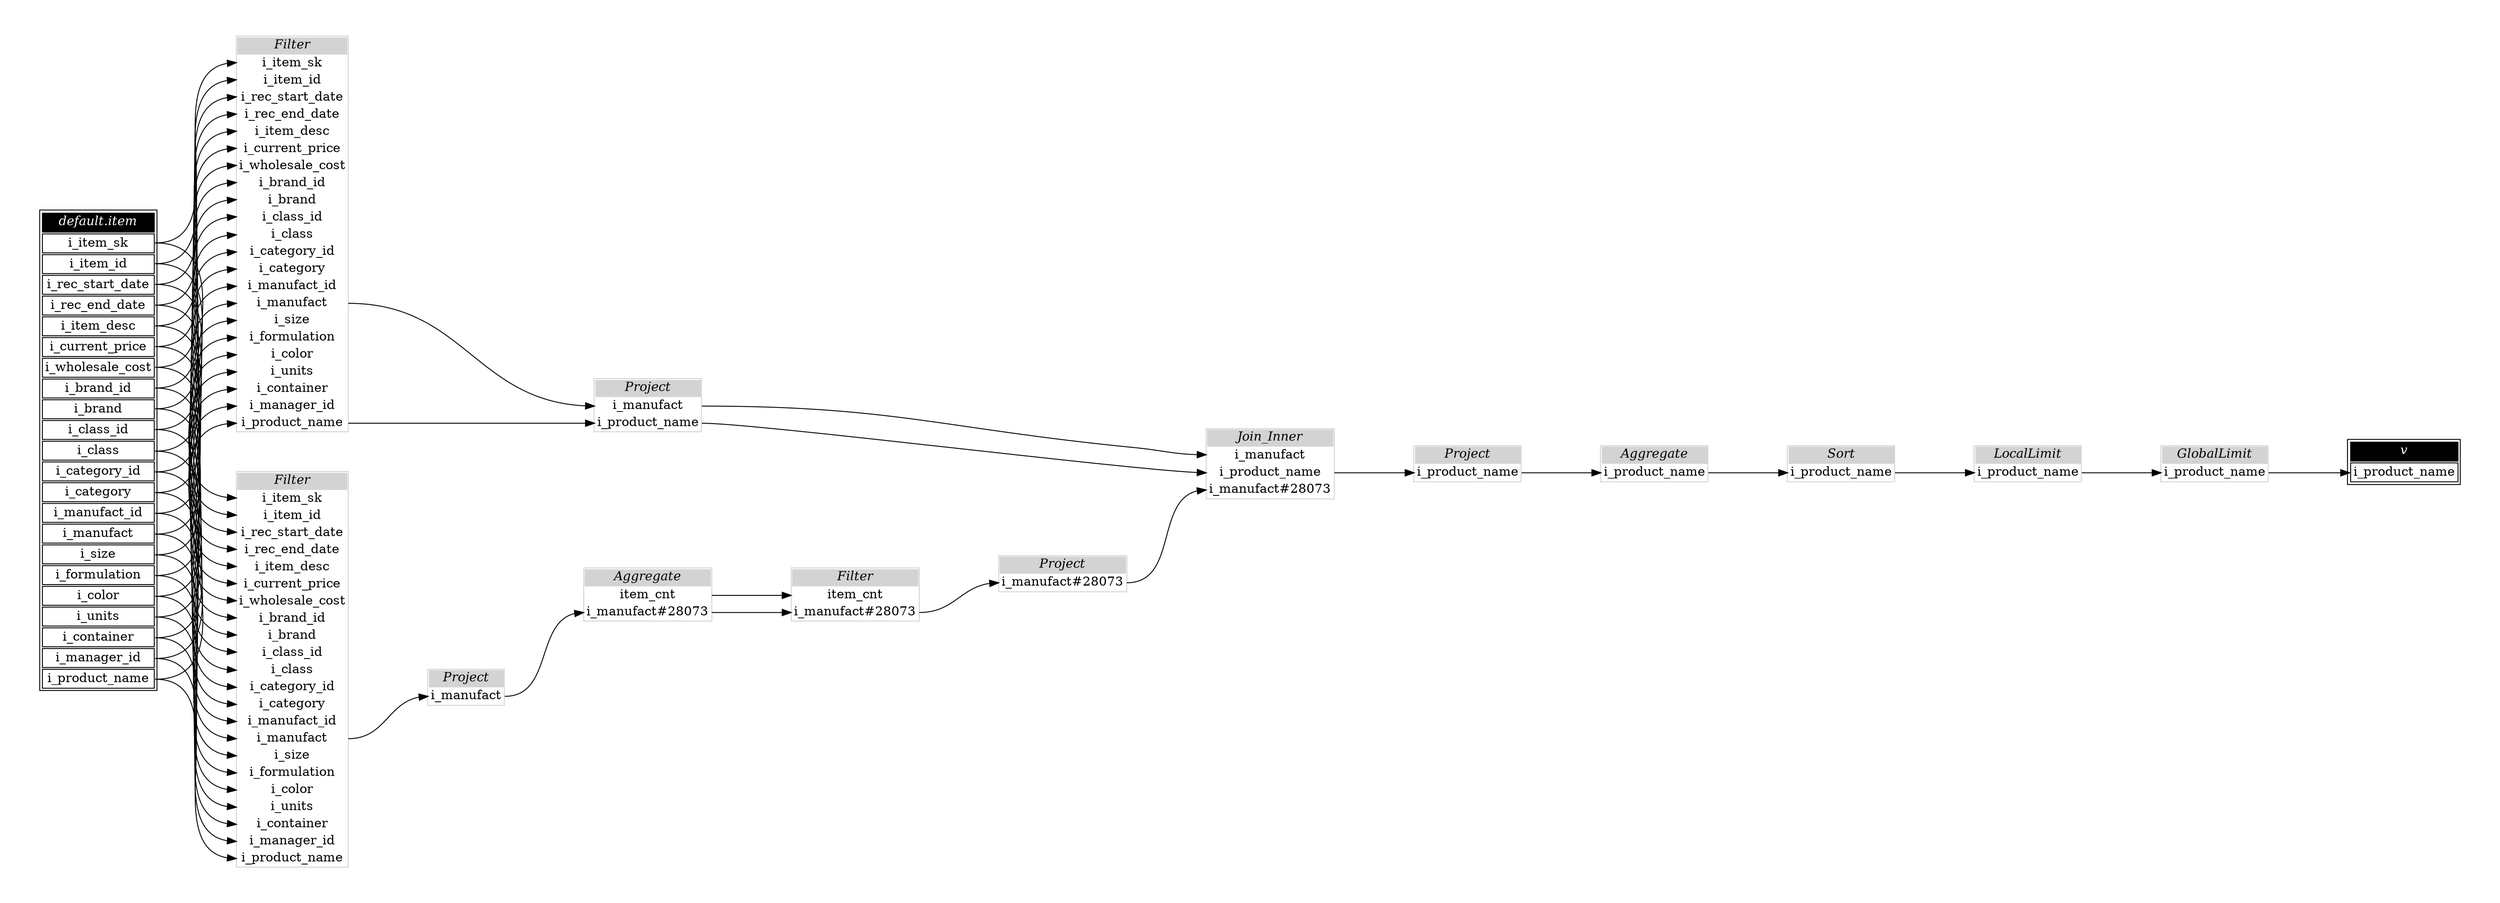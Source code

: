 // Automatically generated by TPCDSFlowTestSuite


digraph {
  graph [pad="0.5" nodesep="0.5" ranksep="1" fontname="Helvetica" rankdir=LR];
  node [shape=plaintext]

  
"Aggregate_a518a0b" [label=<
<table color="lightgray" border="1" cellborder="0" cellspacing="0">
  <tr><td bgcolor="lightgray" port="nodeName"><i>Aggregate</i></td></tr>
  <tr><td port="0">item_cnt</td></tr>
<tr><td port="1">i_manufact#28073</td></tr>
</table>>];
     

"Aggregate_a909401" [label=<
<table color="lightgray" border="1" cellborder="0" cellspacing="0">
  <tr><td bgcolor="lightgray" port="nodeName"><i>Aggregate</i></td></tr>
  <tr><td port="0">i_product_name</td></tr>
</table>>];
     

"Filter_9abf9a2" [label=<
<table color="lightgray" border="1" cellborder="0" cellspacing="0">
  <tr><td bgcolor="lightgray" port="nodeName"><i>Filter</i></td></tr>
  <tr><td port="0">i_item_sk</td></tr>
<tr><td port="1">i_item_id</td></tr>
<tr><td port="2">i_rec_start_date</td></tr>
<tr><td port="3">i_rec_end_date</td></tr>
<tr><td port="4">i_item_desc</td></tr>
<tr><td port="5">i_current_price</td></tr>
<tr><td port="6">i_wholesale_cost</td></tr>
<tr><td port="7">i_brand_id</td></tr>
<tr><td port="8">i_brand</td></tr>
<tr><td port="9">i_class_id</td></tr>
<tr><td port="10">i_class</td></tr>
<tr><td port="11">i_category_id</td></tr>
<tr><td port="12">i_category</td></tr>
<tr><td port="13">i_manufact_id</td></tr>
<tr><td port="14">i_manufact</td></tr>
<tr><td port="15">i_size</td></tr>
<tr><td port="16">i_formulation</td></tr>
<tr><td port="17">i_color</td></tr>
<tr><td port="18">i_units</td></tr>
<tr><td port="19">i_container</td></tr>
<tr><td port="20">i_manager_id</td></tr>
<tr><td port="21">i_product_name</td></tr>
</table>>];
     

"Filter_b4d26e5" [label=<
<table color="lightgray" border="1" cellborder="0" cellspacing="0">
  <tr><td bgcolor="lightgray" port="nodeName"><i>Filter</i></td></tr>
  <tr><td port="0">i_item_sk</td></tr>
<tr><td port="1">i_item_id</td></tr>
<tr><td port="2">i_rec_start_date</td></tr>
<tr><td port="3">i_rec_end_date</td></tr>
<tr><td port="4">i_item_desc</td></tr>
<tr><td port="5">i_current_price</td></tr>
<tr><td port="6">i_wholesale_cost</td></tr>
<tr><td port="7">i_brand_id</td></tr>
<tr><td port="8">i_brand</td></tr>
<tr><td port="9">i_class_id</td></tr>
<tr><td port="10">i_class</td></tr>
<tr><td port="11">i_category_id</td></tr>
<tr><td port="12">i_category</td></tr>
<tr><td port="13">i_manufact_id</td></tr>
<tr><td port="14">i_manufact</td></tr>
<tr><td port="15">i_size</td></tr>
<tr><td port="16">i_formulation</td></tr>
<tr><td port="17">i_color</td></tr>
<tr><td port="18">i_units</td></tr>
<tr><td port="19">i_container</td></tr>
<tr><td port="20">i_manager_id</td></tr>
<tr><td port="21">i_product_name</td></tr>
</table>>];
     

"Filter_ecc15ec" [label=<
<table color="lightgray" border="1" cellborder="0" cellspacing="0">
  <tr><td bgcolor="lightgray" port="nodeName"><i>Filter</i></td></tr>
  <tr><td port="0">item_cnt</td></tr>
<tr><td port="1">i_manufact#28073</td></tr>
</table>>];
     

"GlobalLimit_72ef547" [label=<
<table color="lightgray" border="1" cellborder="0" cellspacing="0">
  <tr><td bgcolor="lightgray" port="nodeName"><i>GlobalLimit</i></td></tr>
  <tr><td port="0">i_product_name</td></tr>
</table>>];
     

"Join_Inner_9596856" [label=<
<table color="lightgray" border="1" cellborder="0" cellspacing="0">
  <tr><td bgcolor="lightgray" port="nodeName"><i>Join_Inner</i></td></tr>
  <tr><td port="0">i_manufact</td></tr>
<tr><td port="1">i_product_name</td></tr>
<tr><td port="2">i_manufact#28073</td></tr>
</table>>];
     

"LocalLimit_88aa7d1" [label=<
<table color="lightgray" border="1" cellborder="0" cellspacing="0">
  <tr><td bgcolor="lightgray" port="nodeName"><i>LocalLimit</i></td></tr>
  <tr><td port="0">i_product_name</td></tr>
</table>>];
     

"Project_2fc7f8d" [label=<
<table color="lightgray" border="1" cellborder="0" cellspacing="0">
  <tr><td bgcolor="lightgray" port="nodeName"><i>Project</i></td></tr>
  <tr><td port="0">i_manufact#28073</td></tr>
</table>>];
     

"Project_99ca6d9" [label=<
<table color="lightgray" border="1" cellborder="0" cellspacing="0">
  <tr><td bgcolor="lightgray" port="nodeName"><i>Project</i></td></tr>
  <tr><td port="0">i_manufact</td></tr>
<tr><td port="1">i_product_name</td></tr>
</table>>];
     

"Project_bc13d8c" [label=<
<table color="lightgray" border="1" cellborder="0" cellspacing="0">
  <tr><td bgcolor="lightgray" port="nodeName"><i>Project</i></td></tr>
  <tr><td port="0">i_manufact</td></tr>
</table>>];
     

"Project_d43deee" [label=<
<table color="lightgray" border="1" cellborder="0" cellspacing="0">
  <tr><td bgcolor="lightgray" port="nodeName"><i>Project</i></td></tr>
  <tr><td port="0">i_product_name</td></tr>
</table>>];
     

"Sort_56771b7" [label=<
<table color="lightgray" border="1" cellborder="0" cellspacing="0">
  <tr><td bgcolor="lightgray" port="nodeName"><i>Sort</i></td></tr>
  <tr><td port="0">i_product_name</td></tr>
</table>>];
     

"default.item" [color="black" label=<
<table>
  <tr><td bgcolor="black" port="nodeName"><i><font color="white">default.item</font></i></td></tr>
  <tr><td port="0">i_item_sk</td></tr>
<tr><td port="1">i_item_id</td></tr>
<tr><td port="2">i_rec_start_date</td></tr>
<tr><td port="3">i_rec_end_date</td></tr>
<tr><td port="4">i_item_desc</td></tr>
<tr><td port="5">i_current_price</td></tr>
<tr><td port="6">i_wholesale_cost</td></tr>
<tr><td port="7">i_brand_id</td></tr>
<tr><td port="8">i_brand</td></tr>
<tr><td port="9">i_class_id</td></tr>
<tr><td port="10">i_class</td></tr>
<tr><td port="11">i_category_id</td></tr>
<tr><td port="12">i_category</td></tr>
<tr><td port="13">i_manufact_id</td></tr>
<tr><td port="14">i_manufact</td></tr>
<tr><td port="15">i_size</td></tr>
<tr><td port="16">i_formulation</td></tr>
<tr><td port="17">i_color</td></tr>
<tr><td port="18">i_units</td></tr>
<tr><td port="19">i_container</td></tr>
<tr><td port="20">i_manager_id</td></tr>
<tr><td port="21">i_product_name</td></tr>
</table>>];
     

"v" [color="black" label=<
<table>
  <tr><td bgcolor="black" port="nodeName"><i><font color="white">v</font></i></td></tr>
  <tr><td port="0">i_product_name</td></tr>
</table>>];
     
  "Aggregate_a518a0b":0 -> "Filter_ecc15ec":0;
"Aggregate_a518a0b":1 -> "Filter_ecc15ec":1;
"Aggregate_a909401":0 -> "Sort_56771b7":0;
"Filter_9abf9a2":14 -> "Project_99ca6d9":0;
"Filter_9abf9a2":21 -> "Project_99ca6d9":1;
"Filter_b4d26e5":14 -> "Project_bc13d8c":0;
"Filter_ecc15ec":1 -> "Project_2fc7f8d":0;
"GlobalLimit_72ef547":0 -> "v":0;
"Join_Inner_9596856":1 -> "Project_d43deee":0;
"LocalLimit_88aa7d1":0 -> "GlobalLimit_72ef547":0;
"Project_2fc7f8d":0 -> "Join_Inner_9596856":2;
"Project_99ca6d9":0 -> "Join_Inner_9596856":0;
"Project_99ca6d9":1 -> "Join_Inner_9596856":1;
"Project_bc13d8c":0 -> "Aggregate_a518a0b":1;
"Project_d43deee":0 -> "Aggregate_a909401":0;
"Sort_56771b7":0 -> "LocalLimit_88aa7d1":0;
"default.item":0 -> "Filter_9abf9a2":0;
"default.item":0 -> "Filter_b4d26e5":0;
"default.item":1 -> "Filter_9abf9a2":1;
"default.item":1 -> "Filter_b4d26e5":1;
"default.item":10 -> "Filter_9abf9a2":10;
"default.item":10 -> "Filter_b4d26e5":10;
"default.item":11 -> "Filter_9abf9a2":11;
"default.item":11 -> "Filter_b4d26e5":11;
"default.item":12 -> "Filter_9abf9a2":12;
"default.item":12 -> "Filter_b4d26e5":12;
"default.item":13 -> "Filter_9abf9a2":13;
"default.item":13 -> "Filter_b4d26e5":13;
"default.item":14 -> "Filter_9abf9a2":14;
"default.item":14 -> "Filter_b4d26e5":14;
"default.item":15 -> "Filter_9abf9a2":15;
"default.item":15 -> "Filter_b4d26e5":15;
"default.item":16 -> "Filter_9abf9a2":16;
"default.item":16 -> "Filter_b4d26e5":16;
"default.item":17 -> "Filter_9abf9a2":17;
"default.item":17 -> "Filter_b4d26e5":17;
"default.item":18 -> "Filter_9abf9a2":18;
"default.item":18 -> "Filter_b4d26e5":18;
"default.item":19 -> "Filter_9abf9a2":19;
"default.item":19 -> "Filter_b4d26e5":19;
"default.item":2 -> "Filter_9abf9a2":2;
"default.item":2 -> "Filter_b4d26e5":2;
"default.item":20 -> "Filter_9abf9a2":20;
"default.item":20 -> "Filter_b4d26e5":20;
"default.item":21 -> "Filter_9abf9a2":21;
"default.item":21 -> "Filter_b4d26e5":21;
"default.item":3 -> "Filter_9abf9a2":3;
"default.item":3 -> "Filter_b4d26e5":3;
"default.item":4 -> "Filter_9abf9a2":4;
"default.item":4 -> "Filter_b4d26e5":4;
"default.item":5 -> "Filter_9abf9a2":5;
"default.item":5 -> "Filter_b4d26e5":5;
"default.item":6 -> "Filter_9abf9a2":6;
"default.item":6 -> "Filter_b4d26e5":6;
"default.item":7 -> "Filter_9abf9a2":7;
"default.item":7 -> "Filter_b4d26e5":7;
"default.item":8 -> "Filter_9abf9a2":8;
"default.item":8 -> "Filter_b4d26e5":8;
"default.item":9 -> "Filter_9abf9a2":9;
"default.item":9 -> "Filter_b4d26e5":9;
}
       